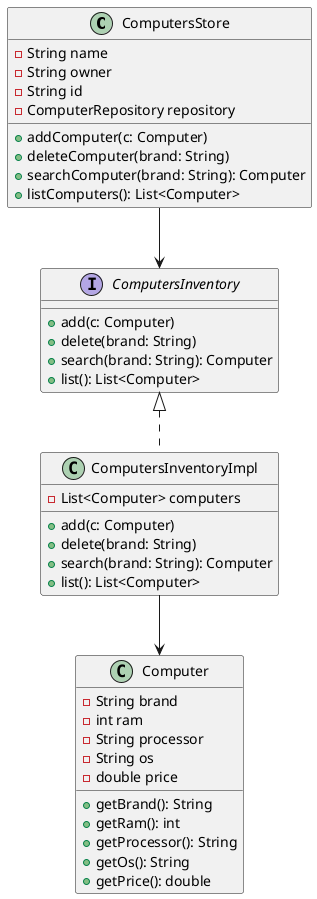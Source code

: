 @startuml computers-shop

class ComputersStore {
    - String name
    - String owner
    - String id
    - ComputerRepository repository
    + addComputer(c: Computer)
    + deleteComputer(brand: String)
    + searchComputer(brand: String): Computer
    + listComputers(): List<Computer>
}

interface ComputersInventory {
    + add(c: Computer)
    + delete(brand: String)
    + search(brand: String): Computer
    + list(): List<Computer>
}

class ComputersInventoryImpl {
    - List<Computer> computers
    + add(c: Computer)
    + delete(brand: String)
    + search(brand: String): Computer
    + list(): List<Computer>
}

class Computer {
    - String brand
    - int ram
    - String processor
    - String os
    - double price
    + getBrand(): String
    + getRam(): int
    + getProcessor(): String
    + getOs(): String
    + getPrice(): double
}

ComputersStore --> ComputersInventory
ComputersInventory <|.. ComputersInventoryImpl
ComputersInventoryImpl --> Computer

@enduml